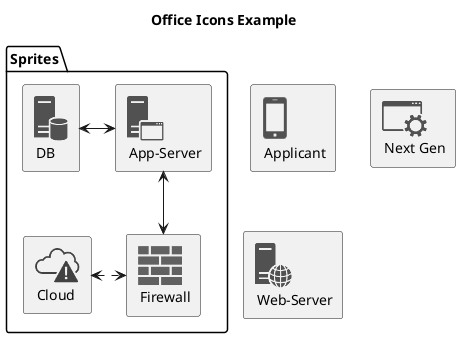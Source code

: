 @startuml
!include <tupadr3/common>

!include <office/Servers/database_server>
!include <office/Servers/application_server>
!include <office/Concepts/firewall_orange>
!include <office/Clouds/cloud_disaster_red>
!include <office/Devices/cell_phone_iphone_proportional>
!include <office/Concepts/service_application>
!include <office/Servers/web_server>

title Office Icons Example

package "Sprites" {
    OFF_DATABASE_SERVER(db,DB)
    OFF_APPLICATION_SERVER(app,App-Server)
    OFF_FIREWALL_ORANGE(fw,Firewall)
    OFF_CLOUD_DISASTER_RED(cloud,Cloud)

    db <-> app
    app <--> fw
    fw <.left.> cloud
}

OFF_CELL_PHONE_IPHONE_PROPORTIONAL(iphone,Applicant)
OFF_SERVICE_APPLICATION(nextGen,Next Gen)
OFF_WEB_SERVER(web_server,Web-Server)
@enduml
